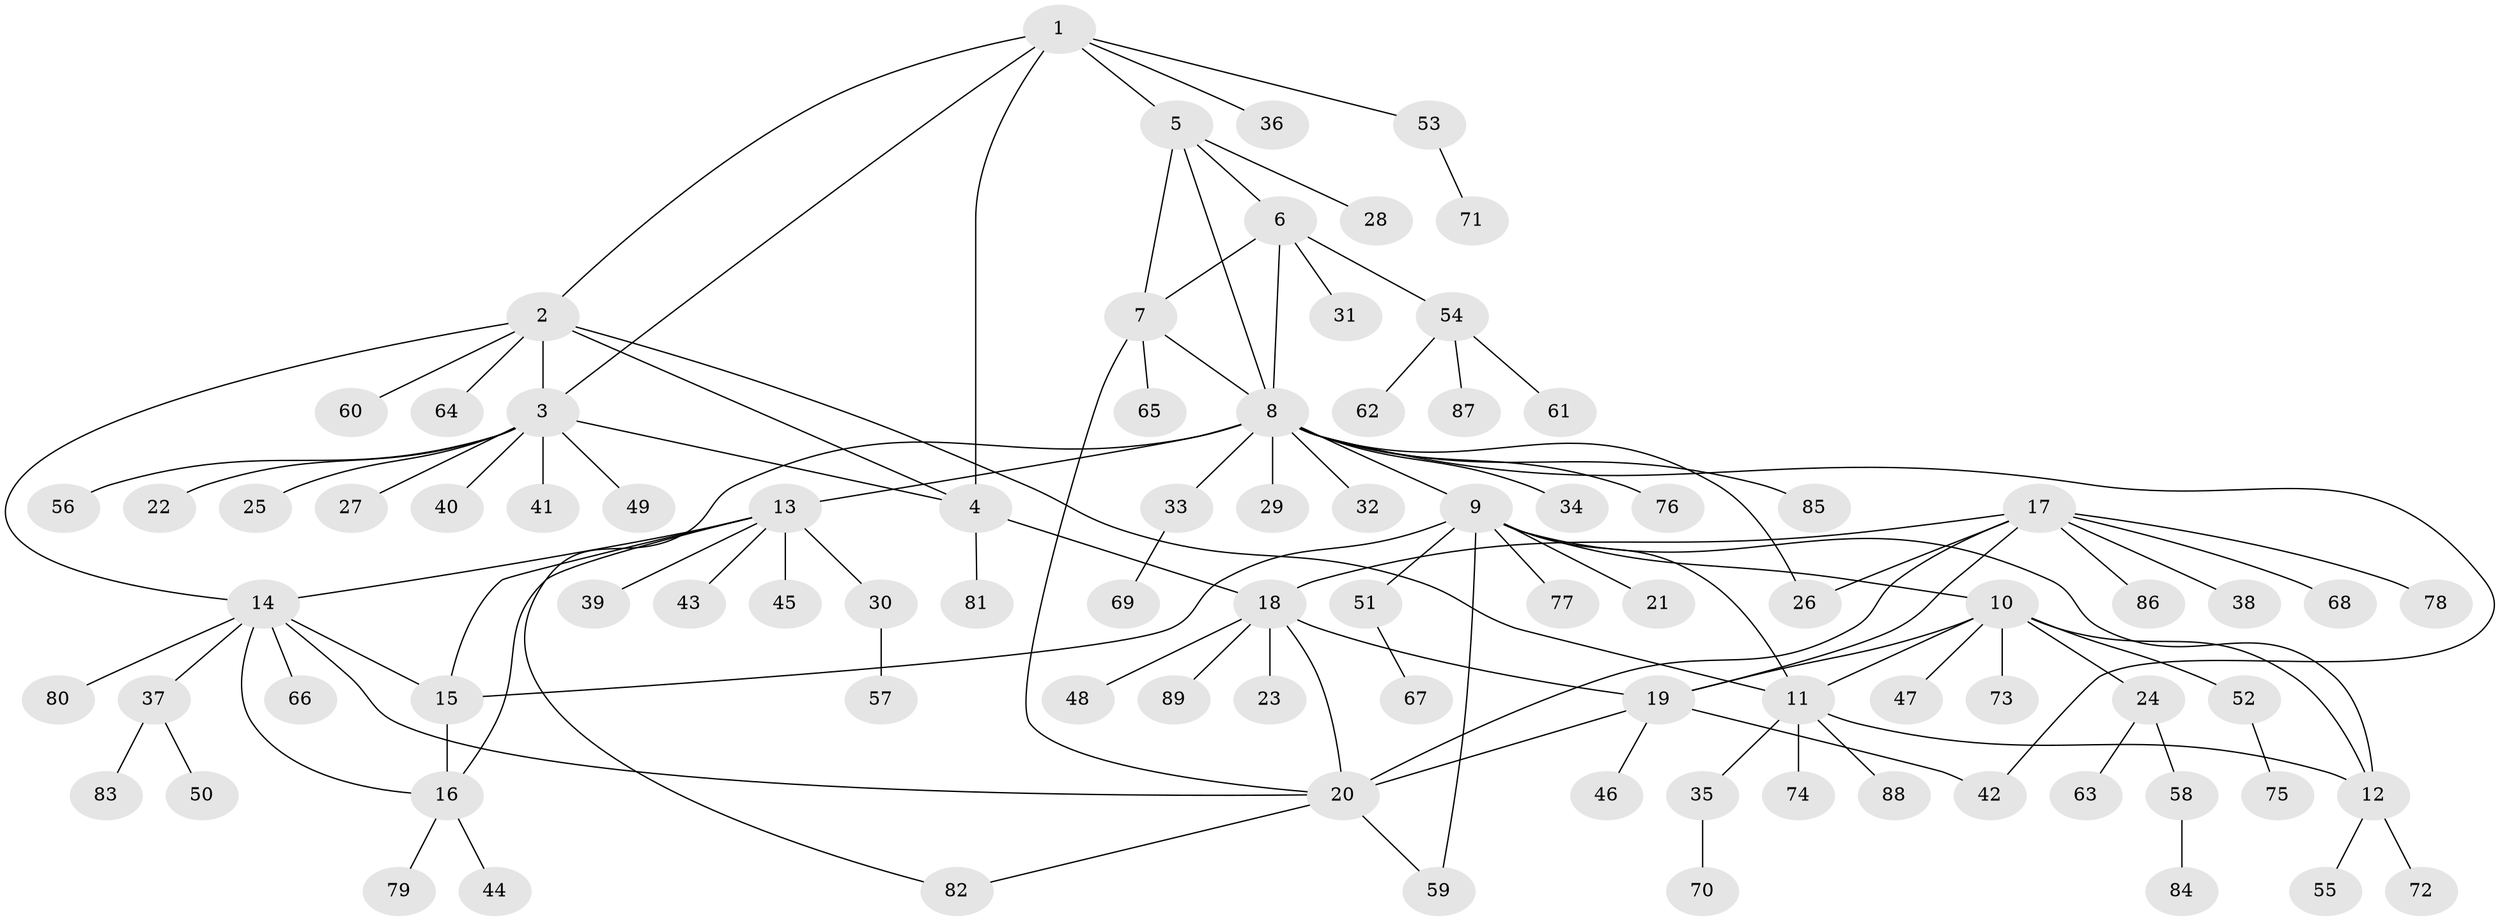 // Generated by graph-tools (version 1.1) at 2025/16/03/09/25 04:16:08]
// undirected, 89 vertices, 113 edges
graph export_dot {
graph [start="1"]
  node [color=gray90,style=filled];
  1;
  2;
  3;
  4;
  5;
  6;
  7;
  8;
  9;
  10;
  11;
  12;
  13;
  14;
  15;
  16;
  17;
  18;
  19;
  20;
  21;
  22;
  23;
  24;
  25;
  26;
  27;
  28;
  29;
  30;
  31;
  32;
  33;
  34;
  35;
  36;
  37;
  38;
  39;
  40;
  41;
  42;
  43;
  44;
  45;
  46;
  47;
  48;
  49;
  50;
  51;
  52;
  53;
  54;
  55;
  56;
  57;
  58;
  59;
  60;
  61;
  62;
  63;
  64;
  65;
  66;
  67;
  68;
  69;
  70;
  71;
  72;
  73;
  74;
  75;
  76;
  77;
  78;
  79;
  80;
  81;
  82;
  83;
  84;
  85;
  86;
  87;
  88;
  89;
  1 -- 2;
  1 -- 3;
  1 -- 4;
  1 -- 5;
  1 -- 36;
  1 -- 53;
  2 -- 3;
  2 -- 4;
  2 -- 11;
  2 -- 14;
  2 -- 60;
  2 -- 64;
  3 -- 4;
  3 -- 22;
  3 -- 25;
  3 -- 27;
  3 -- 40;
  3 -- 41;
  3 -- 49;
  3 -- 56;
  4 -- 18;
  4 -- 81;
  5 -- 6;
  5 -- 7;
  5 -- 8;
  5 -- 28;
  6 -- 7;
  6 -- 8;
  6 -- 31;
  6 -- 54;
  7 -- 8;
  7 -- 20;
  7 -- 65;
  8 -- 9;
  8 -- 13;
  8 -- 26;
  8 -- 29;
  8 -- 32;
  8 -- 33;
  8 -- 34;
  8 -- 42;
  8 -- 76;
  8 -- 82;
  8 -- 85;
  9 -- 10;
  9 -- 11;
  9 -- 12;
  9 -- 15;
  9 -- 21;
  9 -- 51;
  9 -- 59;
  9 -- 77;
  10 -- 11;
  10 -- 12;
  10 -- 19;
  10 -- 24;
  10 -- 47;
  10 -- 52;
  10 -- 73;
  11 -- 12;
  11 -- 35;
  11 -- 74;
  11 -- 88;
  12 -- 55;
  12 -- 72;
  13 -- 14;
  13 -- 15;
  13 -- 16;
  13 -- 30;
  13 -- 39;
  13 -- 43;
  13 -- 45;
  14 -- 15;
  14 -- 16;
  14 -- 20;
  14 -- 37;
  14 -- 66;
  14 -- 80;
  15 -- 16;
  16 -- 44;
  16 -- 79;
  17 -- 18;
  17 -- 19;
  17 -- 20;
  17 -- 26;
  17 -- 38;
  17 -- 68;
  17 -- 78;
  17 -- 86;
  18 -- 19;
  18 -- 20;
  18 -- 23;
  18 -- 48;
  18 -- 89;
  19 -- 20;
  19 -- 42;
  19 -- 46;
  20 -- 59;
  20 -- 82;
  24 -- 58;
  24 -- 63;
  30 -- 57;
  33 -- 69;
  35 -- 70;
  37 -- 50;
  37 -- 83;
  51 -- 67;
  52 -- 75;
  53 -- 71;
  54 -- 61;
  54 -- 62;
  54 -- 87;
  58 -- 84;
}
